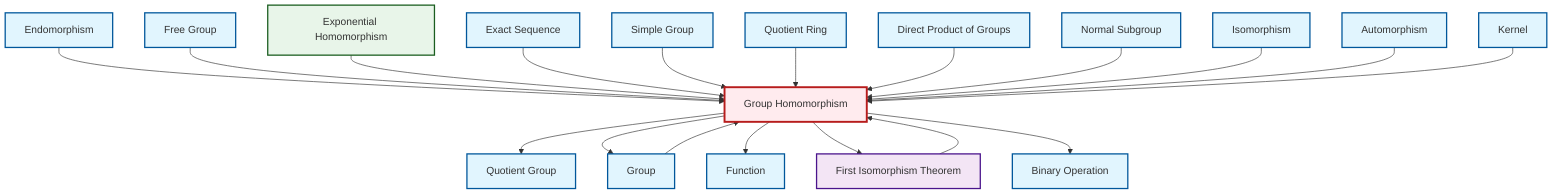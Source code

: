 graph TD
    classDef definition fill:#e1f5fe,stroke:#01579b,stroke-width:2px
    classDef theorem fill:#f3e5f5,stroke:#4a148c,stroke-width:2px
    classDef axiom fill:#fff3e0,stroke:#e65100,stroke-width:2px
    classDef example fill:#e8f5e9,stroke:#1b5e20,stroke-width:2px
    classDef current fill:#ffebee,stroke:#b71c1c,stroke-width:3px
    def-kernel["Kernel"]:::definition
    def-group["Group"]:::definition
    def-quotient-ring["Quotient Ring"]:::definition
    def-exact-sequence["Exact Sequence"]:::definition
    def-binary-operation["Binary Operation"]:::definition
    def-direct-product["Direct Product of Groups"]:::definition
    def-function["Function"]:::definition
    def-homomorphism["Group Homomorphism"]:::definition
    def-endomorphism["Endomorphism"]:::definition
    def-quotient-group["Quotient Group"]:::definition
    thm-first-isomorphism["First Isomorphism Theorem"]:::theorem
    def-isomorphism["Isomorphism"]:::definition
    def-simple-group["Simple Group"]:::definition
    def-automorphism["Automorphism"]:::definition
    def-normal-subgroup["Normal Subgroup"]:::definition
    def-free-group["Free Group"]:::definition
    ex-exponential-homomorphism["Exponential Homomorphism"]:::example
    def-homomorphism --> def-quotient-group
    def-homomorphism --> def-group
    def-endomorphism --> def-homomorphism
    def-homomorphism --> def-function
    def-free-group --> def-homomorphism
    ex-exponential-homomorphism --> def-homomorphism
    def-exact-sequence --> def-homomorphism
    thm-first-isomorphism --> def-homomorphism
    def-simple-group --> def-homomorphism
    def-quotient-ring --> def-homomorphism
    def-direct-product --> def-homomorphism
    def-normal-subgroup --> def-homomorphism
    def-isomorphism --> def-homomorphism
    def-automorphism --> def-homomorphism
    def-homomorphism --> thm-first-isomorphism
    def-group --> def-homomorphism
    def-kernel --> def-homomorphism
    def-homomorphism --> def-binary-operation
    class def-homomorphism current